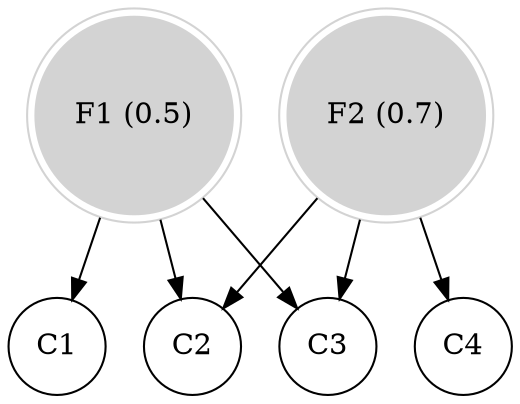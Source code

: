 // Uncapacitated Facility Location
digraph G {
	F1 [label="F1 (0.5)" color=lightgrey shape=doublecircle style=filled]
	F2 [label="F2 (0.7)" color=lightgrey shape=doublecircle style=filled]
	C1 [shape=circle]
	F1 -> C1
	C2 [shape=circle]
	F1 -> C2
	F2 -> C2
	C3 [shape=circle]
	F1 -> C3
	F2 -> C3
	C4 [shape=circle]
	F2 -> C4
}

